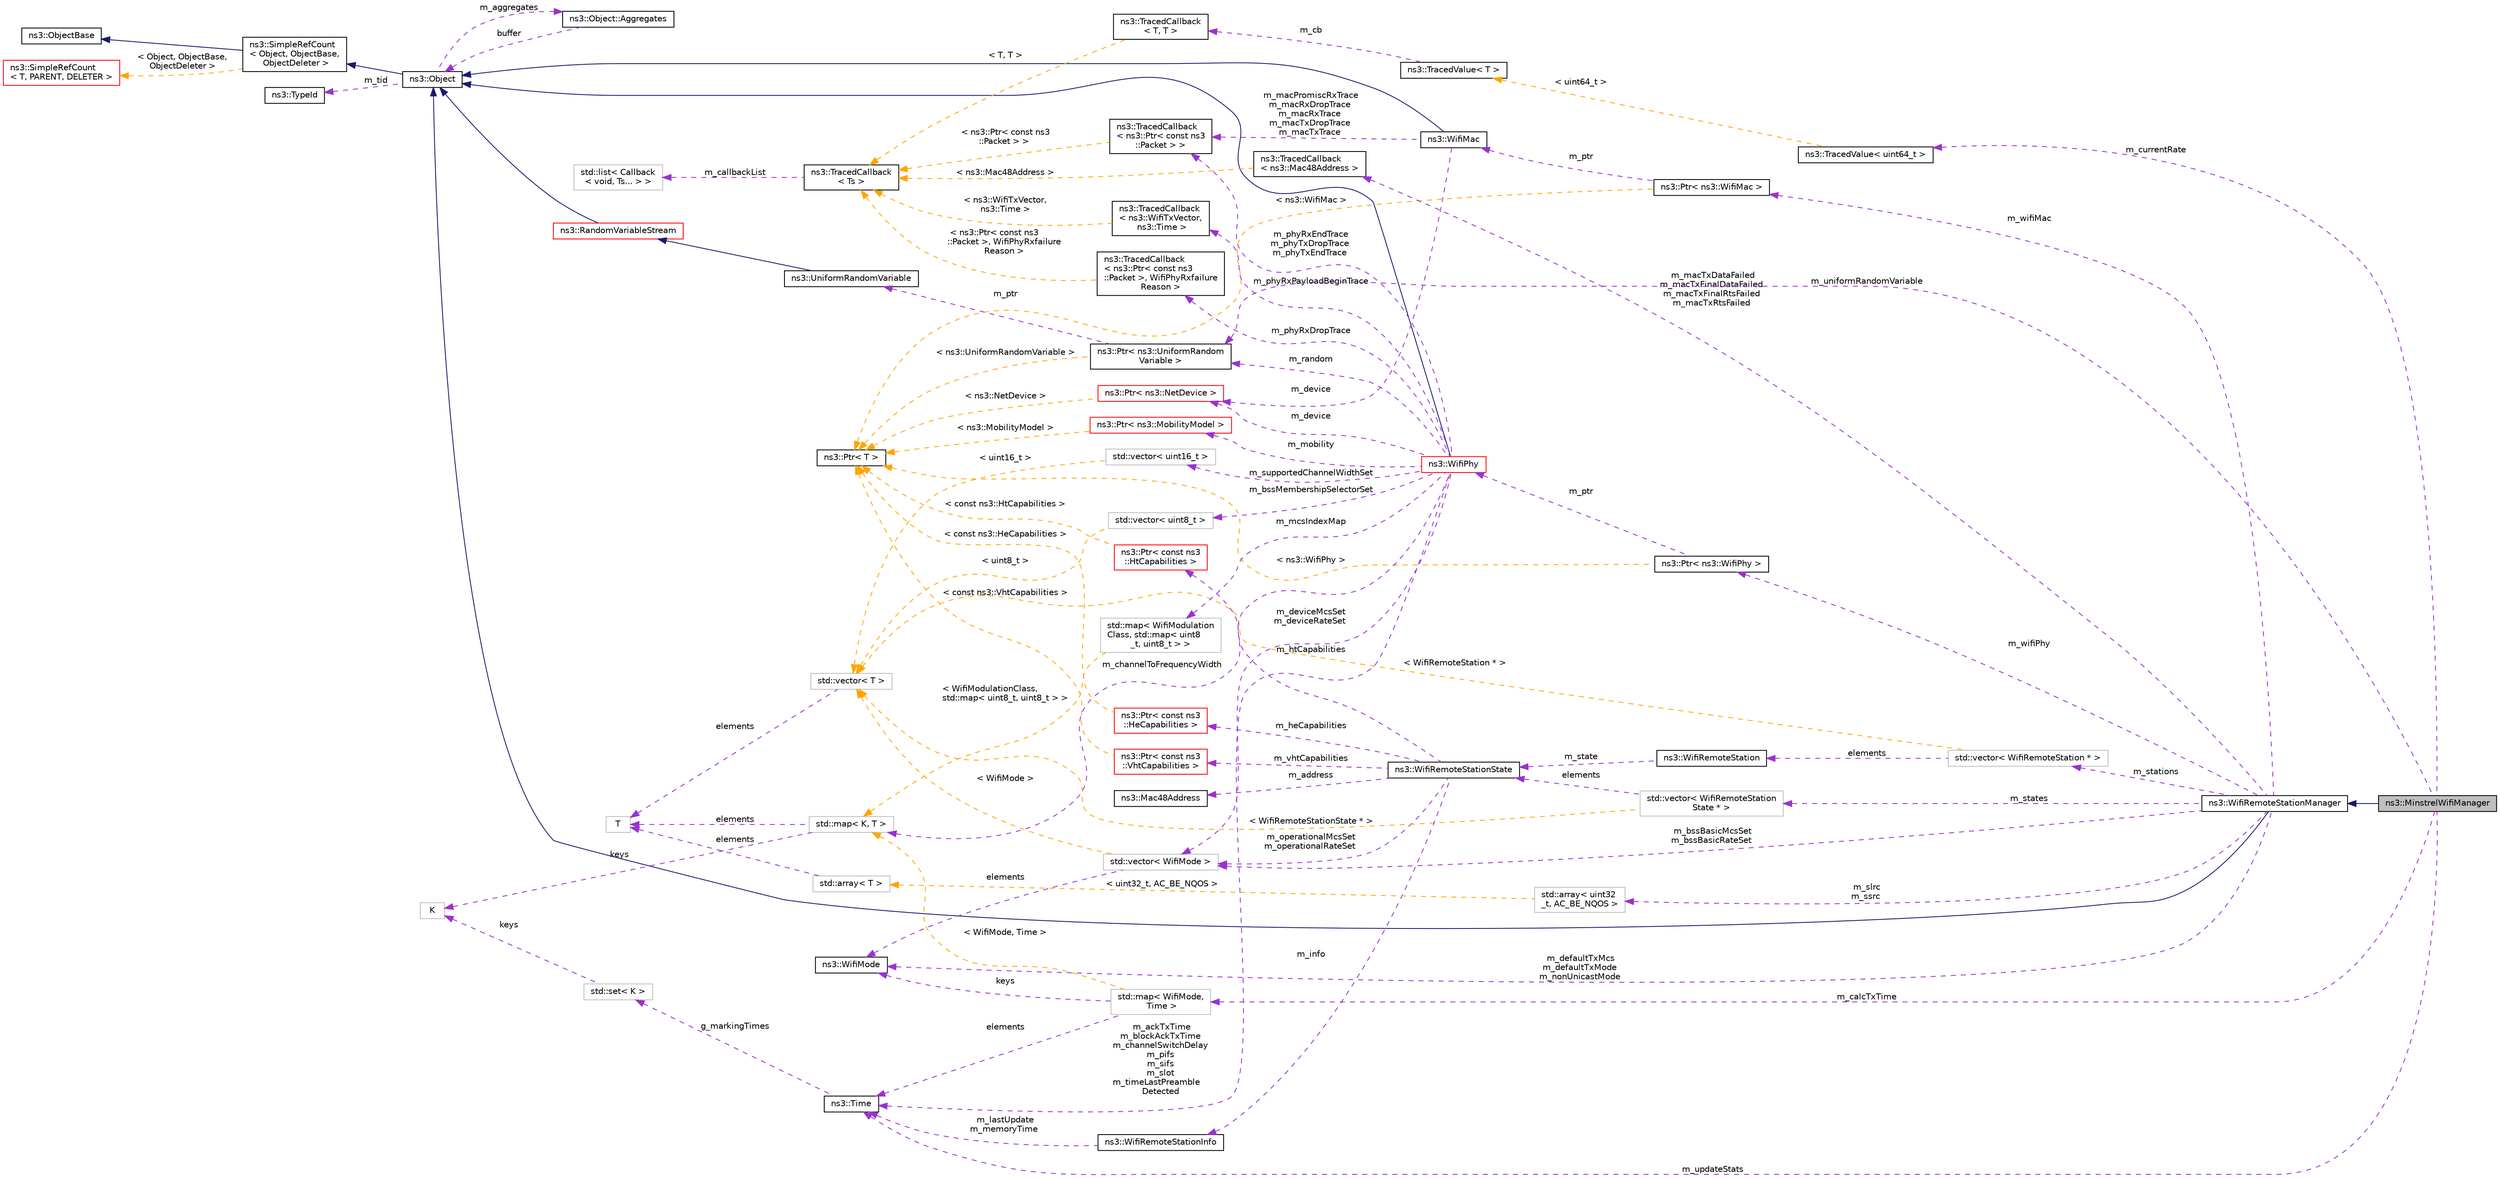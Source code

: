 digraph "ns3::MinstrelWifiManager"
{
 // LATEX_PDF_SIZE
  edge [fontname="Helvetica",fontsize="10",labelfontname="Helvetica",labelfontsize="10"];
  node [fontname="Helvetica",fontsize="10",shape=record];
  rankdir="LR";
  Node1 [label="ns3::MinstrelWifiManager",height=0.2,width=0.4,color="black", fillcolor="grey75", style="filled", fontcolor="black",tooltip="Implementation of Minstrel Rate Control Algorithm."];
  Node2 -> Node1 [dir="back",color="midnightblue",fontsize="10",style="solid",fontname="Helvetica"];
  Node2 [label="ns3::WifiRemoteStationManager",height=0.2,width=0.4,color="black", fillcolor="white", style="filled",URL="$classns3_1_1_wifi_remote_station_manager.html",tooltip="hold a list of per-remote-station state."];
  Node3 -> Node2 [dir="back",color="midnightblue",fontsize="10",style="solid",fontname="Helvetica"];
  Node3 [label="ns3::Object",height=0.2,width=0.4,color="black", fillcolor="white", style="filled",URL="$classns3_1_1_object.html",tooltip="A base class which provides memory management and object aggregation."];
  Node4 -> Node3 [dir="back",color="midnightblue",fontsize="10",style="solid",fontname="Helvetica"];
  Node4 [label="ns3::SimpleRefCount\l\< Object, ObjectBase,\l ObjectDeleter \>",height=0.2,width=0.4,color="black", fillcolor="white", style="filled",URL="$classns3_1_1_simple_ref_count.html",tooltip=" "];
  Node5 -> Node4 [dir="back",color="midnightblue",fontsize="10",style="solid",fontname="Helvetica"];
  Node5 [label="ns3::ObjectBase",height=0.2,width=0.4,color="black", fillcolor="white", style="filled",URL="$classns3_1_1_object_base.html",tooltip="Anchor the ns-3 type and attribute system."];
  Node6 -> Node4 [dir="back",color="orange",fontsize="10",style="dashed",label=" \< Object, ObjectBase,\l ObjectDeleter \>" ,fontname="Helvetica"];
  Node6 [label="ns3::SimpleRefCount\l\< T, PARENT, DELETER \>",height=0.2,width=0.4,color="red", fillcolor="white", style="filled",URL="$classns3_1_1_simple_ref_count.html",tooltip="A template-based reference counting class."];
  Node8 -> Node3 [dir="back",color="darkorchid3",fontsize="10",style="dashed",label=" m_tid" ,fontname="Helvetica"];
  Node8 [label="ns3::TypeId",height=0.2,width=0.4,color="black", fillcolor="white", style="filled",URL="$classns3_1_1_type_id.html",tooltip="a unique identifier for an interface."];
  Node9 -> Node3 [dir="back",color="darkorchid3",fontsize="10",style="dashed",label=" m_aggregates" ,fontname="Helvetica"];
  Node9 [label="ns3::Object::Aggregates",height=0.2,width=0.4,color="black", fillcolor="white", style="filled",URL="$structns3_1_1_object_1_1_aggregates.html",tooltip="The list of Objects aggregated to this one."];
  Node3 -> Node9 [dir="back",color="darkorchid3",fontsize="10",style="dashed",label=" buffer" ,fontname="Helvetica"];
  Node10 -> Node2 [dir="back",color="darkorchid3",fontsize="10",style="dashed",label=" m_wifiMac" ,fontname="Helvetica"];
  Node10 [label="ns3::Ptr\< ns3::WifiMac \>",height=0.2,width=0.4,color="black", fillcolor="white", style="filled",URL="$classns3_1_1_ptr.html",tooltip=" "];
  Node11 -> Node10 [dir="back",color="darkorchid3",fontsize="10",style="dashed",label=" m_ptr" ,fontname="Helvetica"];
  Node11 [label="ns3::WifiMac",height=0.2,width=0.4,color="black", fillcolor="white", style="filled",URL="$classns3_1_1_wifi_mac.html",tooltip="base class for all MAC-level wifi objects."];
  Node3 -> Node11 [dir="back",color="midnightblue",fontsize="10",style="solid",fontname="Helvetica"];
  Node12 -> Node11 [dir="back",color="darkorchid3",fontsize="10",style="dashed",label=" m_macPromiscRxTrace\nm_macRxDropTrace\nm_macRxTrace\nm_macTxDropTrace\nm_macTxTrace" ,fontname="Helvetica"];
  Node12 [label="ns3::TracedCallback\l\< ns3::Ptr\< const ns3\l::Packet \> \>",height=0.2,width=0.4,color="black", fillcolor="white", style="filled",URL="$classns3_1_1_traced_callback.html",tooltip=" "];
  Node13 -> Node12 [dir="back",color="orange",fontsize="10",style="dashed",label=" \< ns3::Ptr\< const ns3\l::Packet \> \>" ,fontname="Helvetica"];
  Node13 [label="ns3::TracedCallback\l\< Ts \>",height=0.2,width=0.4,color="black", fillcolor="white", style="filled",URL="$classns3_1_1_traced_callback.html",tooltip="Forward calls to a chain of Callback."];
  Node14 -> Node13 [dir="back",color="darkorchid3",fontsize="10",style="dashed",label=" m_callbackList" ,fontname="Helvetica"];
  Node14 [label="std::list\< Callback\l\< void, Ts... \> \>",height=0.2,width=0.4,color="grey75", fillcolor="white", style="filled",tooltip=" "];
  Node24 -> Node11 [dir="back",color="darkorchid3",fontsize="10",style="dashed",label=" m_device" ,fontname="Helvetica"];
  Node24 [label="ns3::Ptr\< ns3::NetDevice \>",height=0.2,width=0.4,color="red", fillcolor="white", style="filled",URL="$classns3_1_1_ptr.html",tooltip=" "];
  Node20 -> Node24 [dir="back",color="orange",fontsize="10",style="dashed",label=" \< ns3::NetDevice \>" ,fontname="Helvetica"];
  Node20 [label="ns3::Ptr\< T \>",height=0.2,width=0.4,color="black", fillcolor="white", style="filled",URL="$classns3_1_1_ptr.html",tooltip="Smart pointer class similar to boost::intrusive_ptr."];
  Node20 -> Node10 [dir="back",color="orange",fontsize="10",style="dashed",label=" \< ns3::WifiMac \>" ,fontname="Helvetica"];
  Node26 -> Node2 [dir="back",color="darkorchid3",fontsize="10",style="dashed",label=" m_stations" ,fontname="Helvetica"];
  Node26 [label="std::vector\< WifiRemoteStation * \>",height=0.2,width=0.4,color="grey75", fillcolor="white", style="filled",tooltip=" "];
  Node27 -> Node26 [dir="back",color="darkorchid3",fontsize="10",style="dashed",label=" elements" ,fontname="Helvetica"];
  Node27 [label="ns3::WifiRemoteStation",height=0.2,width=0.4,color="black", fillcolor="white", style="filled",URL="$structns3_1_1_wifi_remote_station.html",tooltip="hold per-remote-station state."];
  Node28 -> Node27 [dir="back",color="darkorchid3",fontsize="10",style="dashed",label=" m_state" ,fontname="Helvetica"];
  Node28 [label="ns3::WifiRemoteStationState",height=0.2,width=0.4,color="black", fillcolor="white", style="filled",URL="$structns3_1_1_wifi_remote_station_state.html",tooltip="A struct that holds information about each remote station."];
  Node29 -> Node28 [dir="back",color="darkorchid3",fontsize="10",style="dashed",label=" m_address" ,fontname="Helvetica"];
  Node29 [label="ns3::Mac48Address",height=0.2,width=0.4,color="black", fillcolor="white", style="filled",URL="$classns3_1_1_mac48_address.html",tooltip="an EUI-48 address"];
  Node30 -> Node28 [dir="back",color="darkorchid3",fontsize="10",style="dashed",label=" m_heCapabilities" ,fontname="Helvetica"];
  Node30 [label="ns3::Ptr\< const ns3\l::HeCapabilities \>",height=0.2,width=0.4,color="red", fillcolor="white", style="filled",URL="$classns3_1_1_ptr.html",tooltip=" "];
  Node20 -> Node30 [dir="back",color="orange",fontsize="10",style="dashed",label=" \< const ns3::HeCapabilities \>" ,fontname="Helvetica"];
  Node36 -> Node28 [dir="back",color="darkorchid3",fontsize="10",style="dashed",label=" m_operationalMcsSet\nm_operationalRateSet" ,fontname="Helvetica"];
  Node36 [label="std::vector\< WifiMode \>",height=0.2,width=0.4,color="grey75", fillcolor="white", style="filled",tooltip=" "];
  Node37 -> Node36 [dir="back",color="darkorchid3",fontsize="10",style="dashed",label=" elements" ,fontname="Helvetica"];
  Node37 [label="ns3::WifiMode",height=0.2,width=0.4,color="black", fillcolor="white", style="filled",URL="$classns3_1_1_wifi_mode.html",tooltip="represent a single transmission mode"];
  Node35 -> Node36 [dir="back",color="orange",fontsize="10",style="dashed",label=" \< WifiMode \>" ,fontname="Helvetica"];
  Node35 [label="std::vector\< T \>",height=0.2,width=0.4,color="grey75", fillcolor="white", style="filled",tooltip=" "];
  Node23 -> Node35 [dir="back",color="darkorchid3",fontsize="10",style="dashed",label=" elements" ,fontname="Helvetica"];
  Node23 [label="T",height=0.2,width=0.4,color="grey75", fillcolor="white", style="filled",tooltip=" "];
  Node38 -> Node28 [dir="back",color="darkorchid3",fontsize="10",style="dashed",label=" m_htCapabilities" ,fontname="Helvetica"];
  Node38 [label="ns3::Ptr\< const ns3\l::HtCapabilities \>",height=0.2,width=0.4,color="red", fillcolor="white", style="filled",URL="$classns3_1_1_ptr.html",tooltip=" "];
  Node20 -> Node38 [dir="back",color="orange",fontsize="10",style="dashed",label=" \< const ns3::HtCapabilities \>" ,fontname="Helvetica"];
  Node40 -> Node28 [dir="back",color="darkorchid3",fontsize="10",style="dashed",label=" m_vhtCapabilities" ,fontname="Helvetica"];
  Node40 [label="ns3::Ptr\< const ns3\l::VhtCapabilities \>",height=0.2,width=0.4,color="red", fillcolor="white", style="filled",URL="$classns3_1_1_ptr.html",tooltip=" "];
  Node20 -> Node40 [dir="back",color="orange",fontsize="10",style="dashed",label=" \< const ns3::VhtCapabilities \>" ,fontname="Helvetica"];
  Node42 -> Node28 [dir="back",color="darkorchid3",fontsize="10",style="dashed",label=" m_info" ,fontname="Helvetica"];
  Node42 [label="ns3::WifiRemoteStationInfo",height=0.2,width=0.4,color="black", fillcolor="white", style="filled",URL="$classns3_1_1_wifi_remote_station_info.html",tooltip="TID independent remote station statistics."];
  Node43 -> Node42 [dir="back",color="darkorchid3",fontsize="10",style="dashed",label=" m_lastUpdate\nm_memoryTime" ,fontname="Helvetica"];
  Node43 [label="ns3::Time",height=0.2,width=0.4,color="black", fillcolor="white", style="filled",URL="$classns3_1_1_time.html",tooltip="Simulation virtual time values and global simulation resolution."];
  Node44 -> Node43 [dir="back",color="darkorchid3",fontsize="10",style="dashed",label=" g_markingTimes" ,fontname="Helvetica"];
  Node44 [label="std::set\< K \>",height=0.2,width=0.4,color="grey75", fillcolor="white", style="filled",tooltip=" "];
  Node45 -> Node44 [dir="back",color="darkorchid3",fontsize="10",style="dashed",label=" keys" ,fontname="Helvetica"];
  Node45 [label="K",height=0.2,width=0.4,color="grey75", fillcolor="white", style="filled",tooltip=" "];
  Node35 -> Node26 [dir="back",color="orange",fontsize="10",style="dashed",label=" \< WifiRemoteStation * \>" ,fontname="Helvetica"];
  Node36 -> Node2 [dir="back",color="darkorchid3",fontsize="10",style="dashed",label=" m_bssBasicMcsSet\nm_bssBasicRateSet" ,fontname="Helvetica"];
  Node46 -> Node2 [dir="back",color="darkorchid3",fontsize="10",style="dashed",label=" m_macTxDataFailed\nm_macTxFinalDataFailed\nm_macTxFinalRtsFailed\nm_macTxRtsFailed" ,fontname="Helvetica"];
  Node46 [label="ns3::TracedCallback\l\< ns3::Mac48Address \>",height=0.2,width=0.4,color="black", fillcolor="white", style="filled",URL="$classns3_1_1_traced_callback.html",tooltip=" "];
  Node13 -> Node46 [dir="back",color="orange",fontsize="10",style="dashed",label=" \< ns3::Mac48Address \>" ,fontname="Helvetica"];
  Node47 -> Node2 [dir="back",color="darkorchid3",fontsize="10",style="dashed",label=" m_slrc\nm_ssrc" ,fontname="Helvetica"];
  Node47 [label="std::array\< uint32\l_t, AC_BE_NQOS \>",height=0.2,width=0.4,color="grey75", fillcolor="white", style="filled",tooltip=" "];
  Node48 -> Node47 [dir="back",color="orange",fontsize="10",style="dashed",label=" \< uint32_t, AC_BE_NQOS \>" ,fontname="Helvetica"];
  Node48 [label="std::array\< T \>",height=0.2,width=0.4,color="grey75", fillcolor="white", style="filled",tooltip=" "];
  Node23 -> Node48 [dir="back",color="darkorchid3",fontsize="10",style="dashed",label=" elements" ,fontname="Helvetica"];
  Node37 -> Node2 [dir="back",color="darkorchid3",fontsize="10",style="dashed",label=" m_defaultTxMcs\nm_defaultTxMode\nm_nonUnicastMode" ,fontname="Helvetica"];
  Node49 -> Node2 [dir="back",color="darkorchid3",fontsize="10",style="dashed",label=" m_states" ,fontname="Helvetica"];
  Node49 [label="std::vector\< WifiRemoteStation\lState * \>",height=0.2,width=0.4,color="grey75", fillcolor="white", style="filled",tooltip=" "];
  Node28 -> Node49 [dir="back",color="darkorchid3",fontsize="10",style="dashed",label=" elements" ,fontname="Helvetica"];
  Node35 -> Node49 [dir="back",color="orange",fontsize="10",style="dashed",label=" \< WifiRemoteStationState * \>" ,fontname="Helvetica"];
  Node50 -> Node2 [dir="back",color="darkorchid3",fontsize="10",style="dashed",label=" m_wifiPhy" ,fontname="Helvetica"];
  Node50 [label="ns3::Ptr\< ns3::WifiPhy \>",height=0.2,width=0.4,color="black", fillcolor="white", style="filled",URL="$classns3_1_1_ptr.html",tooltip=" "];
  Node51 -> Node50 [dir="back",color="darkorchid3",fontsize="10",style="dashed",label=" m_ptr" ,fontname="Helvetica"];
  Node51 [label="ns3::WifiPhy",height=0.2,width=0.4,color="red", fillcolor="white", style="filled",URL="$classns3_1_1_wifi_phy.html",tooltip="802.11 PHY layer model"];
  Node3 -> Node51 [dir="back",color="midnightblue",fontsize="10",style="solid",fontname="Helvetica"];
  Node52 -> Node51 [dir="back",color="darkorchid3",fontsize="10",style="dashed",label=" m_mobility" ,fontname="Helvetica"];
  Node52 [label="ns3::Ptr\< ns3::MobilityModel \>",height=0.2,width=0.4,color="red", fillcolor="white", style="filled",URL="$classns3_1_1_ptr.html",tooltip=" "];
  Node20 -> Node52 [dir="back",color="orange",fontsize="10",style="dashed",label=" \< ns3::MobilityModel \>" ,fontname="Helvetica"];
  Node55 -> Node51 [dir="back",color="darkorchid3",fontsize="10",style="dashed",label=" m_supportedChannelWidthSet" ,fontname="Helvetica"];
  Node55 [label="std::vector\< uint16_t \>",height=0.2,width=0.4,color="grey75", fillcolor="white", style="filled",tooltip=" "];
  Node35 -> Node55 [dir="back",color="orange",fontsize="10",style="dashed",label=" \< uint16_t \>" ,fontname="Helvetica"];
  Node56 -> Node51 [dir="back",color="darkorchid3",fontsize="10",style="dashed",label=" m_phyRxPayloadBeginTrace" ,fontname="Helvetica"];
  Node56 [label="ns3::TracedCallback\l\< ns3::WifiTxVector,\l ns3::Time \>",height=0.2,width=0.4,color="black", fillcolor="white", style="filled",URL="$classns3_1_1_traced_callback.html",tooltip=" "];
  Node13 -> Node56 [dir="back",color="orange",fontsize="10",style="dashed",label=" \< ns3::WifiTxVector,\l ns3::Time \>" ,fontname="Helvetica"];
  Node12 -> Node51 [dir="back",color="darkorchid3",fontsize="10",style="dashed",label=" m_phyRxEndTrace\nm_phyTxDropTrace\nm_phyTxEndTrace" ,fontname="Helvetica"];
  Node57 -> Node51 [dir="back",color="darkorchid3",fontsize="10",style="dashed",label=" m_channelToFrequencyWidth" ,fontname="Helvetica"];
  Node57 [label="std::map\< K, T \>",height=0.2,width=0.4,color="grey75", fillcolor="white", style="filled",tooltip=" "];
  Node45 -> Node57 [dir="back",color="darkorchid3",fontsize="10",style="dashed",label=" keys" ,fontname="Helvetica"];
  Node23 -> Node57 [dir="back",color="darkorchid3",fontsize="10",style="dashed",label=" elements" ,fontname="Helvetica"];
  Node58 -> Node51 [dir="back",color="darkorchid3",fontsize="10",style="dashed",label=" m_mcsIndexMap" ,fontname="Helvetica"];
  Node58 [label="std::map\< WifiModulation\lClass, std::map\< uint8\l_t, uint8_t \> \>",height=0.2,width=0.4,color="grey75", fillcolor="white", style="filled",tooltip=" "];
  Node57 -> Node58 [dir="back",color="orange",fontsize="10",style="dashed",label=" \< WifiModulationClass,\l std::map\< uint8_t, uint8_t \> \>" ,fontname="Helvetica"];
  Node34 -> Node51 [dir="back",color="darkorchid3",fontsize="10",style="dashed",label=" m_bssMembershipSelectorSet" ,fontname="Helvetica"];
  Node34 [label="std::vector\< uint8_t \>",height=0.2,width=0.4,color="grey75", fillcolor="white", style="filled",tooltip=" "];
  Node35 -> Node34 [dir="back",color="orange",fontsize="10",style="dashed",label=" \< uint8_t \>" ,fontname="Helvetica"];
  Node60 -> Node51 [dir="back",color="darkorchid3",fontsize="10",style="dashed",label=" m_phyRxDropTrace" ,fontname="Helvetica"];
  Node60 [label="ns3::TracedCallback\l\< ns3::Ptr\< const ns3\l::Packet \>, WifiPhyRxfailure\lReason \>",height=0.2,width=0.4,color="black", fillcolor="white", style="filled",URL="$classns3_1_1_traced_callback.html",tooltip=" "];
  Node13 -> Node60 [dir="back",color="orange",fontsize="10",style="dashed",label=" \< ns3::Ptr\< const ns3\l::Packet \>, WifiPhyRxfailure\lReason \>" ,fontname="Helvetica"];
  Node24 -> Node51 [dir="back",color="darkorchid3",fontsize="10",style="dashed",label=" m_device" ,fontname="Helvetica"];
  Node36 -> Node51 [dir="back",color="darkorchid3",fontsize="10",style="dashed",label=" m_deviceMcsSet\nm_deviceRateSet" ,fontname="Helvetica"];
  Node43 -> Node51 [dir="back",color="darkorchid3",fontsize="10",style="dashed",label=" m_ackTxTime\nm_blockAckTxTime\nm_channelSwitchDelay\nm_pifs\nm_sifs\nm_slot\nm_timeLastPreamble\lDetected" ,fontname="Helvetica"];
  Node133 -> Node51 [dir="back",color="darkorchid3",fontsize="10",style="dashed",label=" m_random" ,fontname="Helvetica"];
  Node133 [label="ns3::Ptr\< ns3::UniformRandom\lVariable \>",height=0.2,width=0.4,color="black", fillcolor="white", style="filled",URL="$classns3_1_1_ptr.html",tooltip=" "];
  Node134 -> Node133 [dir="back",color="darkorchid3",fontsize="10",style="dashed",label=" m_ptr" ,fontname="Helvetica"];
  Node134 [label="ns3::UniformRandomVariable",height=0.2,width=0.4,color="black", fillcolor="white", style="filled",URL="$classns3_1_1_uniform_random_variable.html",tooltip="The uniform distribution Random Number Generator (RNG)."];
  Node135 -> Node134 [dir="back",color="midnightblue",fontsize="10",style="solid",fontname="Helvetica"];
  Node135 [label="ns3::RandomVariableStream",height=0.2,width=0.4,color="red", fillcolor="white", style="filled",URL="$classns3_1_1_random_variable_stream.html",tooltip="The basic uniform Random Number Generator (RNG)."];
  Node3 -> Node135 [dir="back",color="midnightblue",fontsize="10",style="solid",fontname="Helvetica"];
  Node20 -> Node133 [dir="back",color="orange",fontsize="10",style="dashed",label=" \< ns3::UniformRandomVariable \>" ,fontname="Helvetica"];
  Node20 -> Node50 [dir="back",color="orange",fontsize="10",style="dashed",label=" \< ns3::WifiPhy \>" ,fontname="Helvetica"];
  Node182 -> Node1 [dir="back",color="darkorchid3",fontsize="10",style="dashed",label=" m_calcTxTime" ,fontname="Helvetica"];
  Node182 [label="std::map\< WifiMode,\l Time \>",height=0.2,width=0.4,color="grey75", fillcolor="white", style="filled",tooltip=" "];
  Node43 -> Node182 [dir="back",color="darkorchid3",fontsize="10",style="dashed",label=" elements" ,fontname="Helvetica"];
  Node37 -> Node182 [dir="back",color="darkorchid3",fontsize="10",style="dashed",label=" keys" ,fontname="Helvetica"];
  Node57 -> Node182 [dir="back",color="orange",fontsize="10",style="dashed",label=" \< WifiMode, Time \>" ,fontname="Helvetica"];
  Node43 -> Node1 [dir="back",color="darkorchid3",fontsize="10",style="dashed",label=" m_updateStats" ,fontname="Helvetica"];
  Node183 -> Node1 [dir="back",color="darkorchid3",fontsize="10",style="dashed",label=" m_currentRate" ,fontname="Helvetica"];
  Node183 [label="ns3::TracedValue\< uint64_t \>",height=0.2,width=0.4,color="black", fillcolor="white", style="filled",URL="$classns3_1_1_traced_value.html",tooltip=" "];
  Node146 -> Node183 [dir="back",color="orange",fontsize="10",style="dashed",label=" \< uint64_t \>" ,fontname="Helvetica"];
  Node146 [label="ns3::TracedValue\< T \>",height=0.2,width=0.4,color="black", fillcolor="white", style="filled",URL="$classns3_1_1_traced_value.html",tooltip="Trace classes with value semantics."];
  Node147 -> Node146 [dir="back",color="darkorchid3",fontsize="10",style="dashed",label=" m_cb" ,fontname="Helvetica"];
  Node147 [label="ns3::TracedCallback\l\< T, T \>",height=0.2,width=0.4,color="black", fillcolor="white", style="filled",URL="$classns3_1_1_traced_callback.html",tooltip=" "];
  Node13 -> Node147 [dir="back",color="orange",fontsize="10",style="dashed",label=" \< T, T \>" ,fontname="Helvetica"];
  Node133 -> Node1 [dir="back",color="darkorchid3",fontsize="10",style="dashed",label=" m_uniformRandomVariable" ,fontname="Helvetica"];
}
